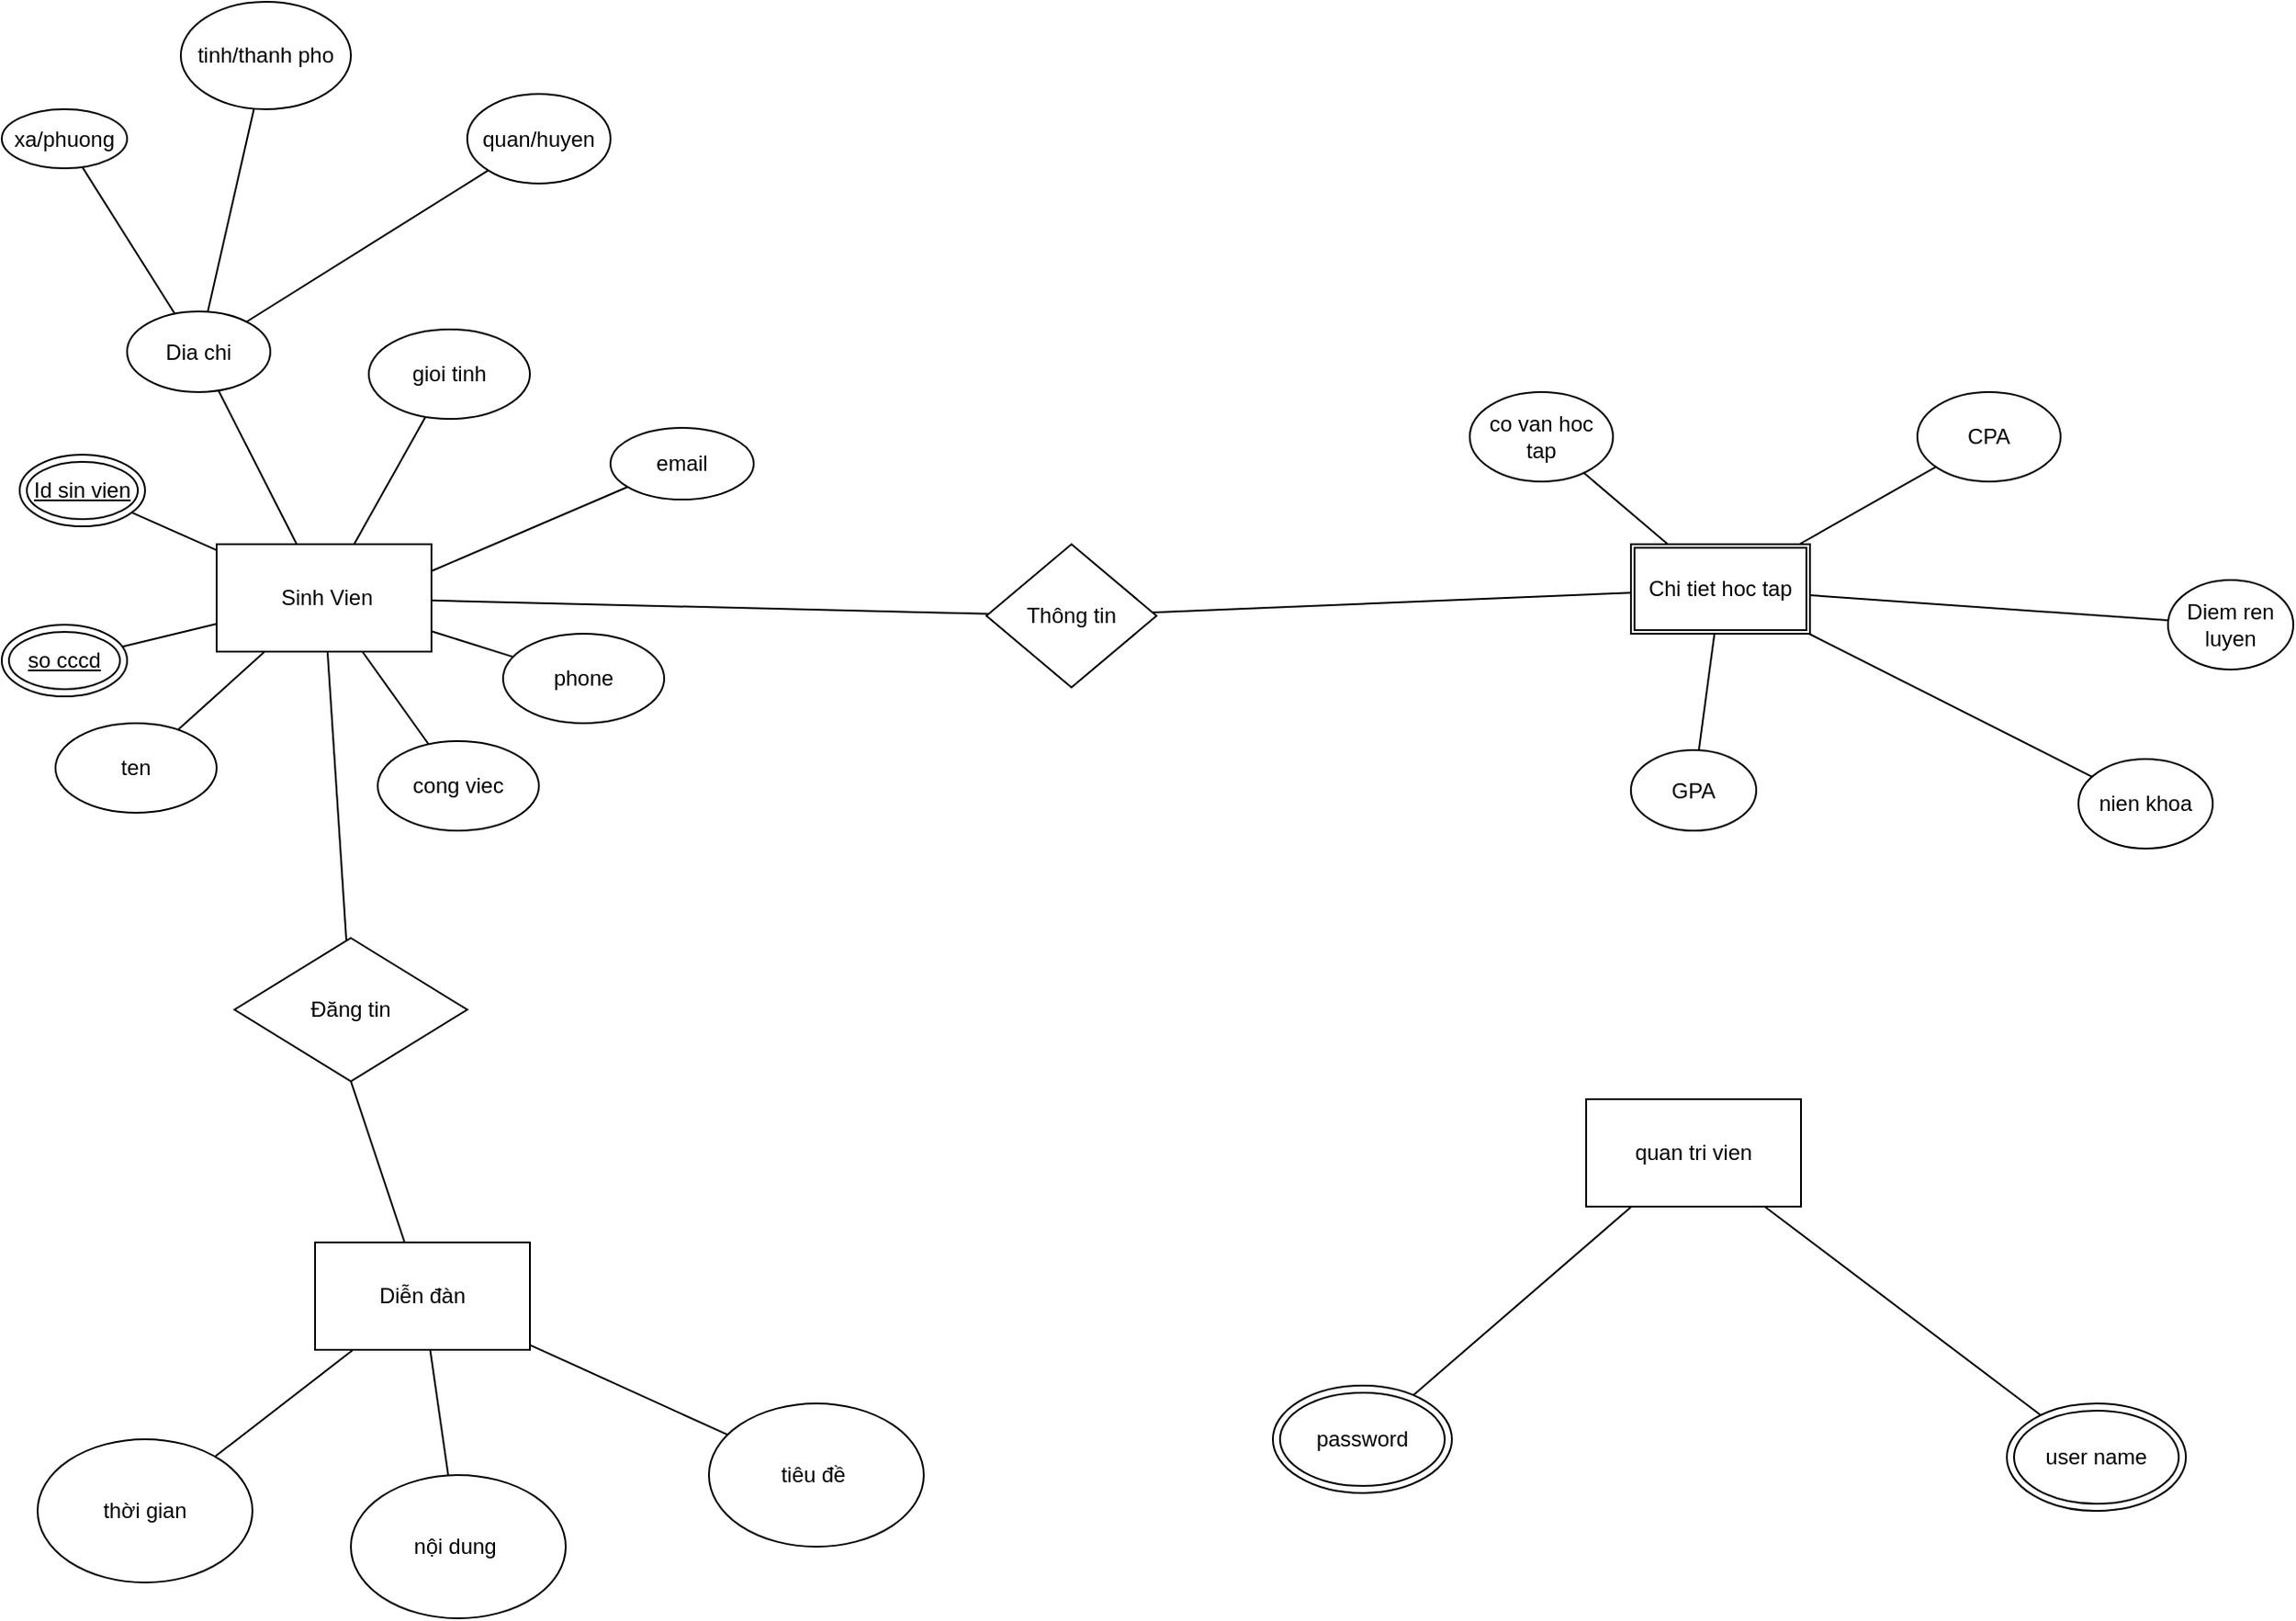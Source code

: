 <mxfile>
    <diagram id="R2lEEEUBdFMjLlhIrx00" name="Page-1">
        <mxGraphModel dx="1374" dy="1899" grid="1" gridSize="10" guides="1" tooltips="1" connect="1" arrows="1" fold="1" page="1" pageScale="1" pageWidth="850" pageHeight="1100" math="0" shadow="0" extFonts="Permanent Marker^https://fonts.googleapis.com/css?family=Permanent+Marker">
            <root>
                <mxCell id="0"/>
                <mxCell id="1" parent="0"/>
                <mxCell id="lBqhdyMT2XARNl9-Eb8Q-1" value="&amp;nbsp;Sinh Vien" style="rounded=0;whiteSpace=wrap;html=1;" parent="1" vertex="1">
                    <mxGeometry x="150" y="210" width="120" height="60" as="geometry"/>
                </mxCell>
                <mxCell id="lBqhdyMT2XARNl9-Eb8Q-3" value="Dia chi" style="ellipse;whiteSpace=wrap;html=1;" parent="1" vertex="1">
                    <mxGeometry x="100" y="80" width="80" height="45" as="geometry"/>
                </mxCell>
                <mxCell id="lBqhdyMT2XARNl9-Eb8Q-7" value="" style="endArrow=none;html=1;rounded=0;" parent="1" source="lBqhdyMT2XARNl9-Eb8Q-1" target="lBqhdyMT2XARNl9-Eb8Q-3" edge="1">
                    <mxGeometry width="50" height="50" relative="1" as="geometry">
                        <mxPoint x="220" y="210" as="sourcePoint"/>
                        <mxPoint x="270" y="160" as="targetPoint"/>
                    </mxGeometry>
                </mxCell>
                <mxCell id="lBqhdyMT2XARNl9-Eb8Q-12" value="Id sin vien" style="ellipse;shape=doubleEllipse;whiteSpace=wrap;html=1;fontStyle=4" parent="1" vertex="1">
                    <mxGeometry x="40" y="160" width="70" height="40" as="geometry"/>
                </mxCell>
                <mxCell id="lBqhdyMT2XARNl9-Eb8Q-13" value="so cccd" style="ellipse;shape=doubleEllipse;whiteSpace=wrap;html=1;fontStyle=4" parent="1" vertex="1">
                    <mxGeometry x="30" y="255" width="70" height="40" as="geometry"/>
                </mxCell>
                <mxCell id="lBqhdyMT2XARNl9-Eb8Q-15" value="" style="endArrow=none;html=1;rounded=0;" parent="1" source="lBqhdyMT2XARNl9-Eb8Q-1" target="lBqhdyMT2XARNl9-Eb8Q-12" edge="1">
                    <mxGeometry width="50" height="50" relative="1" as="geometry">
                        <mxPoint x="280" y="220" as="sourcePoint"/>
                        <mxPoint x="330" y="170" as="targetPoint"/>
                    </mxGeometry>
                </mxCell>
                <mxCell id="lBqhdyMT2XARNl9-Eb8Q-17" value="" style="endArrow=none;html=1;rounded=0;" parent="1" source="lBqhdyMT2XARNl9-Eb8Q-1" target="lBqhdyMT2XARNl9-Eb8Q-13" edge="1">
                    <mxGeometry width="50" height="50" relative="1" as="geometry">
                        <mxPoint x="270" y="230" as="sourcePoint"/>
                        <mxPoint x="320" y="220" as="targetPoint"/>
                    </mxGeometry>
                </mxCell>
                <mxCell id="lBqhdyMT2XARNl9-Eb8Q-19" value="Chi tiet hoc tap" style="shape=ext;double=1;rounded=0;whiteSpace=wrap;html=1;" parent="1" vertex="1">
                    <mxGeometry x="940" y="210" width="100" height="50" as="geometry"/>
                </mxCell>
                <mxCell id="lBqhdyMT2XARNl9-Eb8Q-20" value="CPA" style="ellipse;whiteSpace=wrap;html=1;" parent="1" vertex="1">
                    <mxGeometry x="1100" y="125" width="80" height="50" as="geometry"/>
                </mxCell>
                <mxCell id="lBqhdyMT2XARNl9-Eb8Q-21" value="Diem ren luyen" style="ellipse;whiteSpace=wrap;html=1;" parent="1" vertex="1">
                    <mxGeometry x="1240" y="230" width="70" height="50" as="geometry"/>
                </mxCell>
                <mxCell id="lBqhdyMT2XARNl9-Eb8Q-24" value="" style="endArrow=none;html=1;rounded=0;" parent="1" source="lBqhdyMT2XARNl9-Eb8Q-19" target="lBqhdyMT2XARNl9-Eb8Q-20" edge="1">
                    <mxGeometry width="50" height="50" relative="1" as="geometry">
                        <mxPoint x="720" y="230" as="sourcePoint"/>
                        <mxPoint x="770" y="180" as="targetPoint"/>
                    </mxGeometry>
                </mxCell>
                <mxCell id="lBqhdyMT2XARNl9-Eb8Q-25" value="" style="endArrow=none;html=1;rounded=0;" parent="1" source="lBqhdyMT2XARNl9-Eb8Q-19" target="lBqhdyMT2XARNl9-Eb8Q-21" edge="1">
                    <mxGeometry width="50" height="50" relative="1" as="geometry">
                        <mxPoint x="720" y="320" as="sourcePoint"/>
                        <mxPoint x="770" y="270" as="targetPoint"/>
                    </mxGeometry>
                </mxCell>
                <mxCell id="lBqhdyMT2XARNl9-Eb8Q-29" value="" style="endArrow=none;html=1;rounded=0;" parent="1" source="lBqhdyMT2XARNl9-Eb8Q-1" target="13" edge="1">
                    <mxGeometry width="50" height="50" relative="1" as="geometry">
                        <mxPoint x="360" y="310" as="sourcePoint"/>
                        <mxPoint x="410" y="245.49" as="targetPoint"/>
                    </mxGeometry>
                </mxCell>
                <mxCell id="lBqhdyMT2XARNl9-Eb8Q-30" value="" style="endArrow=none;html=1;rounded=0;" parent="1" source="13" target="lBqhdyMT2XARNl9-Eb8Q-19" edge="1">
                    <mxGeometry width="50" height="50" relative="1" as="geometry">
                        <mxPoint x="520" y="247" as="sourcePoint"/>
                        <mxPoint x="430" y="290" as="targetPoint"/>
                    </mxGeometry>
                </mxCell>
                <mxCell id="lBqhdyMT2XARNl9-Eb8Q-33" value="cong viec" style="ellipse;whiteSpace=wrap;html=1;" parent="1" vertex="1">
                    <mxGeometry x="240" y="320" width="90" height="50" as="geometry"/>
                </mxCell>
                <mxCell id="lBqhdyMT2XARNl9-Eb8Q-34" value="" style="endArrow=none;html=1;rounded=0;" parent="1" source="lBqhdyMT2XARNl9-Eb8Q-33" target="lBqhdyMT2XARNl9-Eb8Q-1" edge="1">
                    <mxGeometry width="50" height="50" relative="1" as="geometry">
                        <mxPoint x="190" y="320" as="sourcePoint"/>
                        <mxPoint x="240" y="270" as="targetPoint"/>
                    </mxGeometry>
                </mxCell>
                <mxCell id="lBqhdyMT2XARNl9-Eb8Q-35" value="quan tri vien" style="rounded=0;whiteSpace=wrap;html=1;" parent="1" vertex="1">
                    <mxGeometry x="915" y="520" width="120" height="60" as="geometry"/>
                </mxCell>
                <mxCell id="lBqhdyMT2XARNl9-Eb8Q-38" value="co van hoc tap" style="ellipse;whiteSpace=wrap;html=1;" parent="1" vertex="1">
                    <mxGeometry x="850" y="125" width="80" height="50" as="geometry"/>
                </mxCell>
                <mxCell id="lBqhdyMT2XARNl9-Eb8Q-39" value="nien khoa" style="ellipse;whiteSpace=wrap;html=1;" parent="1" vertex="1">
                    <mxGeometry x="1190" y="330" width="75" height="50" as="geometry"/>
                </mxCell>
                <mxCell id="lBqhdyMT2XARNl9-Eb8Q-40" value="" style="endArrow=none;html=1;rounded=0;" parent="1" source="lBqhdyMT2XARNl9-Eb8Q-19" target="lBqhdyMT2XARNl9-Eb8Q-38" edge="1">
                    <mxGeometry width="50" height="50" relative="1" as="geometry">
                        <mxPoint x="420" y="410" as="sourcePoint"/>
                        <mxPoint x="470" y="360" as="targetPoint"/>
                    </mxGeometry>
                </mxCell>
                <mxCell id="lBqhdyMT2XARNl9-Eb8Q-41" value="" style="endArrow=none;html=1;rounded=0;" parent="1" source="lBqhdyMT2XARNl9-Eb8Q-39" target="lBqhdyMT2XARNl9-Eb8Q-19" edge="1">
                    <mxGeometry width="50" height="50" relative="1" as="geometry">
                        <mxPoint x="670" y="330" as="sourcePoint"/>
                        <mxPoint x="720" y="280" as="targetPoint"/>
                    </mxGeometry>
                </mxCell>
                <mxCell id="lBqhdyMT2XARNl9-Eb8Q-42" value="" style="endArrow=none;html=1;rounded=0;" parent="1" source="lBqhdyMT2XARNl9-Eb8Q-35" target="lBqhdyMT2XARNl9-Eb8Q-54" edge="1">
                    <mxGeometry width="50" height="50" relative="1" as="geometry">
                        <mxPoint x="170" y="540" as="sourcePoint"/>
                        <mxPoint x="143.538" y="508.625" as="targetPoint"/>
                    </mxGeometry>
                </mxCell>
                <mxCell id="lBqhdyMT2XARNl9-Eb8Q-44" value="" style="endArrow=none;html=1;rounded=0;" parent="1" source="lBqhdyMT2XARNl9-Eb8Q-57" target="lBqhdyMT2XARNl9-Eb8Q-35" edge="1">
                    <mxGeometry width="50" height="50" relative="1" as="geometry">
                        <mxPoint x="149.685" y="571.653" as="sourcePoint"/>
                        <mxPoint x="180" y="530" as="targetPoint"/>
                    </mxGeometry>
                </mxCell>
                <mxCell id="lBqhdyMT2XARNl9-Eb8Q-45" value="email" style="ellipse;whiteSpace=wrap;html=1;" parent="1" vertex="1">
                    <mxGeometry x="370" y="145" width="80" height="40" as="geometry"/>
                </mxCell>
                <mxCell id="lBqhdyMT2XARNl9-Eb8Q-46" value="ten" style="ellipse;whiteSpace=wrap;html=1;" parent="1" vertex="1">
                    <mxGeometry x="60" y="310" width="90" height="50" as="geometry"/>
                </mxCell>
                <mxCell id="lBqhdyMT2XARNl9-Eb8Q-47" value="phone" style="ellipse;whiteSpace=wrap;html=1;" parent="1" vertex="1">
                    <mxGeometry x="310" y="260" width="90" height="50" as="geometry"/>
                </mxCell>
                <mxCell id="lBqhdyMT2XARNl9-Eb8Q-48" value="" style="endArrow=none;html=1;rounded=0;" parent="1" source="lBqhdyMT2XARNl9-Eb8Q-46" target="lBqhdyMT2XARNl9-Eb8Q-1" edge="1">
                    <mxGeometry width="50" height="50" relative="1" as="geometry">
                        <mxPoint x="210" y="640" as="sourcePoint"/>
                        <mxPoint x="260" y="590" as="targetPoint"/>
                    </mxGeometry>
                </mxCell>
                <mxCell id="lBqhdyMT2XARNl9-Eb8Q-49" value="" style="endArrow=none;html=1;rounded=0;" parent="1" source="lBqhdyMT2XARNl9-Eb8Q-47" target="lBqhdyMT2XARNl9-Eb8Q-1" edge="1">
                    <mxGeometry width="50" height="50" relative="1" as="geometry">
                        <mxPoint x="300" y="640" as="sourcePoint"/>
                        <mxPoint x="350" y="590" as="targetPoint"/>
                    </mxGeometry>
                </mxCell>
                <mxCell id="lBqhdyMT2XARNl9-Eb8Q-50" value="" style="endArrow=none;html=1;rounded=0;exitX=1;exitY=0.25;exitDx=0;exitDy=0;" parent="1" source="lBqhdyMT2XARNl9-Eb8Q-1" target="lBqhdyMT2XARNl9-Eb8Q-45" edge="1">
                    <mxGeometry width="50" height="50" relative="1" as="geometry">
                        <mxPoint x="220" y="530" as="sourcePoint"/>
                        <mxPoint x="270" y="480" as="targetPoint"/>
                    </mxGeometry>
                </mxCell>
                <mxCell id="lBqhdyMT2XARNl9-Eb8Q-54" value="user name" style="ellipse;shape=doubleEllipse;whiteSpace=wrap;html=1;" parent="1" vertex="1">
                    <mxGeometry x="1150" y="690" width="100" height="60" as="geometry"/>
                </mxCell>
                <mxCell id="lBqhdyMT2XARNl9-Eb8Q-57" value="password" style="ellipse;shape=doubleEllipse;whiteSpace=wrap;html=1;" parent="1" vertex="1">
                    <mxGeometry x="740" y="680" width="100" height="60" as="geometry"/>
                </mxCell>
                <mxCell id="lBqhdyMT2XARNl9-Eb8Q-68" value="GPA" style="ellipse;whiteSpace=wrap;html=1;" parent="1" vertex="1">
                    <mxGeometry x="940" y="325" width="70" height="45" as="geometry"/>
                </mxCell>
                <mxCell id="lBqhdyMT2XARNl9-Eb8Q-69" value="" style="endArrow=none;html=1;rounded=0;" parent="1" source="lBqhdyMT2XARNl9-Eb8Q-68" target="lBqhdyMT2XARNl9-Eb8Q-19" edge="1">
                    <mxGeometry width="50" height="50" relative="1" as="geometry">
                        <mxPoint x="630" y="330" as="sourcePoint"/>
                        <mxPoint x="680" y="280" as="targetPoint"/>
                    </mxGeometry>
                </mxCell>
                <mxCell id="lBqhdyMT2XARNl9-Eb8Q-70" value="gioi tinh" style="ellipse;whiteSpace=wrap;html=1;" parent="1" vertex="1">
                    <mxGeometry x="235" y="90" width="90" height="50" as="geometry"/>
                </mxCell>
                <mxCell id="lBqhdyMT2XARNl9-Eb8Q-71" value="" style="endArrow=none;html=1;rounded=0;" parent="1" source="lBqhdyMT2XARNl9-Eb8Q-70" target="lBqhdyMT2XARNl9-Eb8Q-1" edge="1">
                    <mxGeometry width="50" height="50" relative="1" as="geometry">
                        <mxPoint x="380" y="350" as="sourcePoint"/>
                        <mxPoint x="430" y="300" as="targetPoint"/>
                    </mxGeometry>
                </mxCell>
                <mxCell id="lBqhdyMT2XARNl9-Eb8Q-83" value="xa/phuong" style="ellipse;whiteSpace=wrap;html=1;" parent="1" vertex="1">
                    <mxGeometry x="30" y="-33" width="70" height="33" as="geometry"/>
                </mxCell>
                <mxCell id="lBqhdyMT2XARNl9-Eb8Q-84" value="quan/huyen" style="ellipse;whiteSpace=wrap;html=1;" parent="1" vertex="1">
                    <mxGeometry x="290" y="-41.5" width="80" height="50" as="geometry"/>
                </mxCell>
                <mxCell id="lBqhdyMT2XARNl9-Eb8Q-85" value="tinh/thanh pho" style="ellipse;whiteSpace=wrap;html=1;" parent="1" vertex="1">
                    <mxGeometry x="130" y="-93" width="95" height="60" as="geometry"/>
                </mxCell>
                <mxCell id="lBqhdyMT2XARNl9-Eb8Q-86" value="" style="endArrow=none;html=1;rounded=0;" parent="1" source="lBqhdyMT2XARNl9-Eb8Q-83" target="lBqhdyMT2XARNl9-Eb8Q-3" edge="1">
                    <mxGeometry width="50" height="50" relative="1" as="geometry">
                        <mxPoint x="380" y="500" as="sourcePoint"/>
                        <mxPoint x="430" y="450" as="targetPoint"/>
                    </mxGeometry>
                </mxCell>
                <mxCell id="lBqhdyMT2XARNl9-Eb8Q-87" value="" style="endArrow=none;html=1;rounded=0;" parent="1" source="lBqhdyMT2XARNl9-Eb8Q-84" target="lBqhdyMT2XARNl9-Eb8Q-3" edge="1">
                    <mxGeometry width="50" height="50" relative="1" as="geometry">
                        <mxPoint x="380" y="500" as="sourcePoint"/>
                        <mxPoint x="430" y="450" as="targetPoint"/>
                    </mxGeometry>
                </mxCell>
                <mxCell id="lBqhdyMT2XARNl9-Eb8Q-88" value="" style="endArrow=none;html=1;rounded=0;" parent="1" source="lBqhdyMT2XARNl9-Eb8Q-85" target="lBqhdyMT2XARNl9-Eb8Q-3" edge="1">
                    <mxGeometry width="50" height="50" relative="1" as="geometry">
                        <mxPoint x="460" y="640" as="sourcePoint"/>
                        <mxPoint x="510" y="590" as="targetPoint"/>
                    </mxGeometry>
                </mxCell>
                <mxCell id="2" value="Diễn đàn" style="rounded=0;whiteSpace=wrap;html=1;" vertex="1" parent="1">
                    <mxGeometry x="205" y="600" width="120" height="60" as="geometry"/>
                </mxCell>
                <mxCell id="3" value="thời gian" style="ellipse;whiteSpace=wrap;html=1;" vertex="1" parent="1">
                    <mxGeometry x="50" y="710" width="120" height="80" as="geometry"/>
                </mxCell>
                <mxCell id="4" value="nội dung&amp;nbsp;" style="ellipse;whiteSpace=wrap;html=1;" vertex="1" parent="1">
                    <mxGeometry x="225" y="730" width="120" height="80" as="geometry"/>
                </mxCell>
                <mxCell id="5" value="tiêu đề&amp;nbsp;" style="ellipse;whiteSpace=wrap;html=1;" vertex="1" parent="1">
                    <mxGeometry x="425" y="690" width="120" height="80" as="geometry"/>
                </mxCell>
                <mxCell id="6" value="" style="endArrow=none;html=1;" edge="1" parent="1" source="3" target="2">
                    <mxGeometry width="50" height="50" relative="1" as="geometry">
                        <mxPoint x="180" y="630" as="sourcePoint"/>
                        <mxPoint x="230" y="580" as="targetPoint"/>
                    </mxGeometry>
                </mxCell>
                <mxCell id="7" value="" style="endArrow=none;html=1;" edge="1" parent="1" source="4" target="2">
                    <mxGeometry width="50" height="50" relative="1" as="geometry">
                        <mxPoint x="360" y="680" as="sourcePoint"/>
                        <mxPoint x="410" y="630" as="targetPoint"/>
                    </mxGeometry>
                </mxCell>
                <mxCell id="8" value="" style="endArrow=none;html=1;" edge="1" parent="1" source="2" target="5">
                    <mxGeometry width="50" height="50" relative="1" as="geometry">
                        <mxPoint x="410" y="620" as="sourcePoint"/>
                        <mxPoint x="460" y="570" as="targetPoint"/>
                    </mxGeometry>
                </mxCell>
                <mxCell id="10" value="" style="endArrow=none;html=1;" edge="1" parent="1" source="12" target="lBqhdyMT2XARNl9-Eb8Q-1">
                    <mxGeometry width="50" height="50" relative="1" as="geometry">
                        <mxPoint x="214.043" y="430" as="sourcePoint"/>
                        <mxPoint x="220" y="350" as="targetPoint"/>
                    </mxGeometry>
                </mxCell>
                <mxCell id="11" value="" style="endArrow=none;html=1;entryX=0.5;entryY=1;entryDx=0;entryDy=0;" edge="1" parent="1" source="2" target="12">
                    <mxGeometry width="50" height="50" relative="1" as="geometry">
                        <mxPoint x="230" y="590" as="sourcePoint"/>
                        <mxPoint x="204.95" y="517.03" as="targetPoint"/>
                    </mxGeometry>
                </mxCell>
                <mxCell id="12" value="Đăng tin" style="rhombus;whiteSpace=wrap;html=1;" vertex="1" parent="1">
                    <mxGeometry x="160" y="430" width="130" height="80" as="geometry"/>
                </mxCell>
                <mxCell id="13" value="Thông tin" style="rhombus;whiteSpace=wrap;html=1;" vertex="1" parent="1">
                    <mxGeometry x="580" y="210" width="95" height="80" as="geometry"/>
                </mxCell>
            </root>
        </mxGraphModel>
    </diagram>
</mxfile>